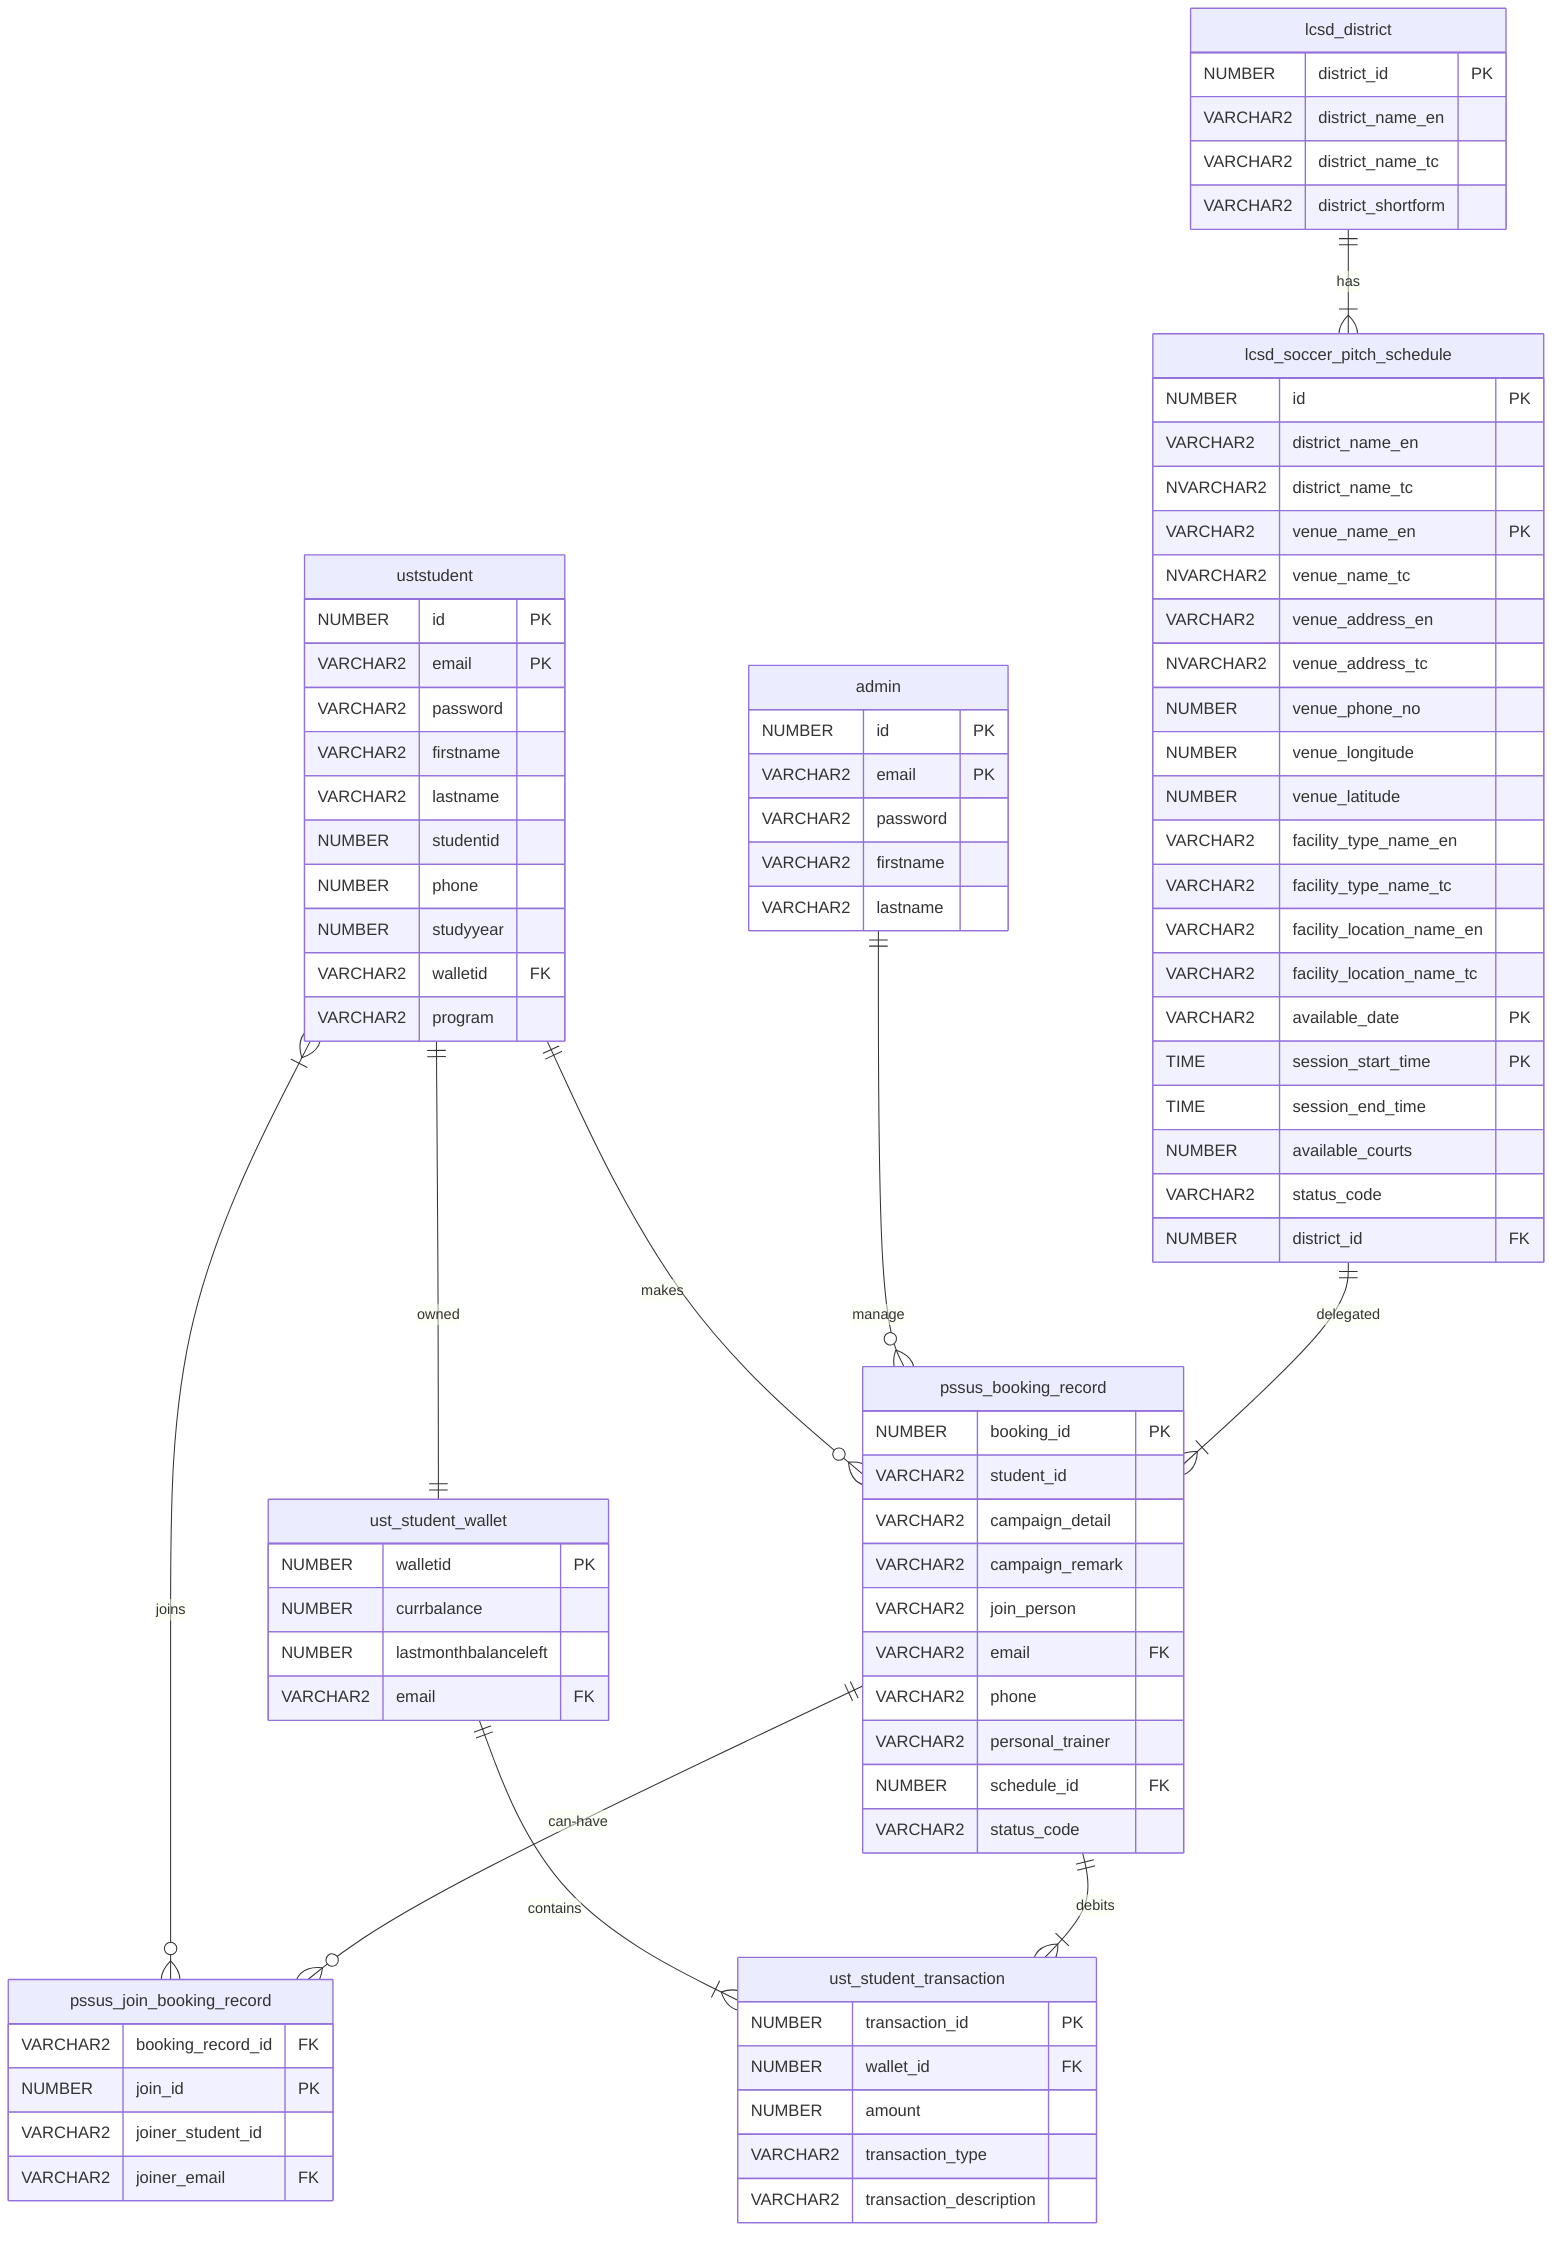 erDiagram
    ust_student_wallet ||--|{ ust_student_transaction : contains
    lcsd_district ||--|{ lcsd_soccer_pitch_schedule : has
    uststudent |{ -- o{ pssus_join_booking_record : joins
    uststudent || -- o{ pssus_booking_record : makes
    admin||--o{ pssus_booking_record: manage
    lcsd_soccer_pitch_schedule ||--|{ pssus_booking_record : delegated
    uststudent ||--|| ust_student_wallet : owned
    pssus_booking_record ||--o{ pssus_join_booking_record :  can-have
    pssus_booking_record ||--|{ ust_student_transaction : debits

    ust_student_transaction {
        NUMBER transaction_id PK
        NUMBER wallet_id FK
        NUMBER amount
        VARCHAR2 transaction_type
        VARCHAR2 transaction_description
    }

    lcsd_district {
        NUMBER district_id PK
        VARCHAR2 district_name_en
        VARCHAR2 district_name_tc
        VARCHAR2 district_shortform
    }

    lcsd_soccer_pitch_schedule {
        NUMBER id PK
        VARCHAR2 district_name_en
        NVARCHAR2 district_name_tc
        VARCHAR2 venue_name_en PK
        NVARCHAR2 venue_name_tc
        VARCHAR2 venue_address_en
        NVARCHAR2 venue_address_tc
        NUMBER venue_phone_no
        NUMBER venue_longitude
        NUMBER venue_latitude
        VARCHAR2 facility_type_name_en
        VARCHAR2 facility_type_name_tc
        VARCHAR2 facility_location_name_en
        VARCHAR2 facility_location_name_tc
        VARCHAR2 available_date PK
        TIME session_start_time PK
        TIME session_end_time
        NUMBER available_courts
        VARCHAR2 status_code
        NUMBER district_id FK
    }

    pssus_booking_record {
        NUMBER booking_id PK
        VARCHAR2 student_id
        VARCHAR2 campaign_detail
        VARCHAR2 campaign_remark
        VARCHAR2 join_person
        VARCHAR2 email FK
        VARCHAR2 phone
        VARCHAR2 personal_trainer
        NUMBER schedule_id FK
        VARCHAR2 status_code
    }

    pssus_join_booking_record {
        VARCHAR2 booking_record_id FK
        NUMBER join_id PK
        VARCHAR2 joiner_student_id
        VARCHAR2 joiner_email FK
    }

    ust_student_wallet {
        NUMBER walletid PK
        NUMBER currbalance
        NUMBER lastmonthbalanceleft
        VARCHAR2 email FK

    }

    uststudent {
        NUMBER id PK
        VARCHAR2 email PK
        VARCHAR2 password
        VARCHAR2 firstname
        VARCHAR2 lastname
        NUMBER studentid
        NUMBER phone
        NUMBER studyyear
        VARCHAR2 walletid FK
        VARCHAR2 program
    }

    admin {
        NUMBER id PK
        VARCHAR2 email PK
        VARCHAR2 password
        VARCHAR2 firstname
        VARCHAR2 lastname
    }